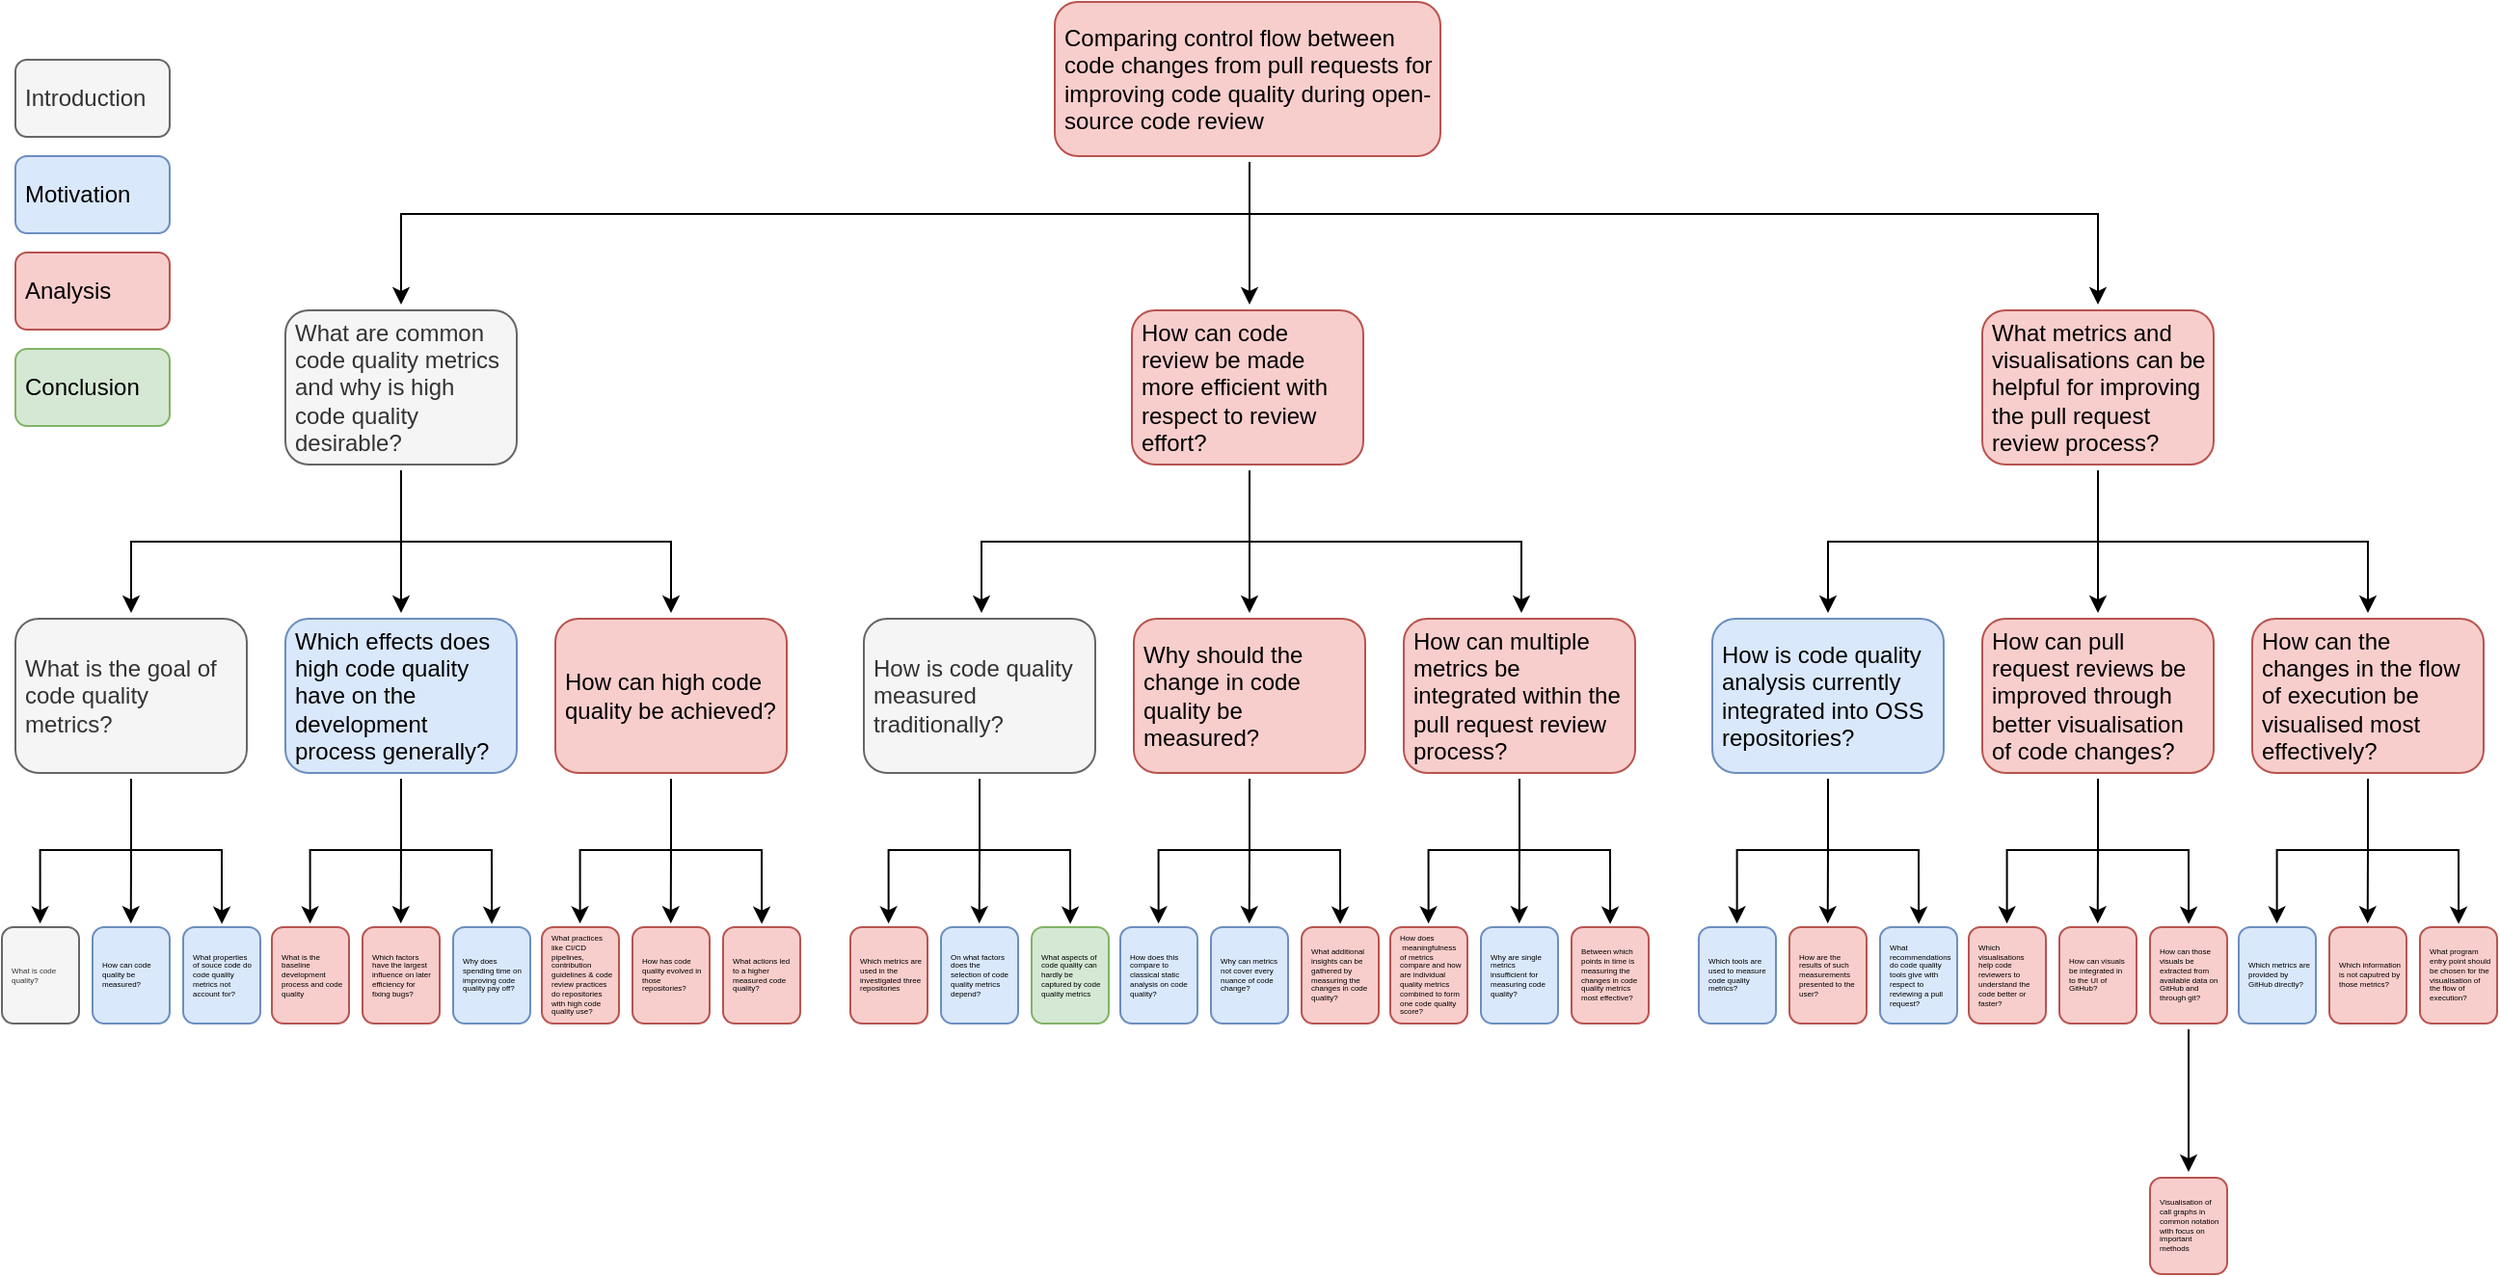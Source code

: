 <mxfile version="26.1.0">
  <diagram name="Page-1" id="97916047-d0de-89f5-080d-49f4d83e522f">
    <mxGraphModel dx="378" dy="177" grid="1" gridSize="10" guides="1" tooltips="1" connect="1" arrows="1" fold="1" page="1" pageScale="1.5" pageWidth="1169" pageHeight="827" background="none" math="0" shadow="0">
      <root>
        <mxCell id="0" />
        <mxCell id="1" parent="0" />
        <mxCell id="WlSLyMddTxWrjb-d0O-I-59" value="" style="edgeStyle=orthogonalEdgeStyle;rounded=0;orthogonalLoop=1;jettySize=auto;html=1;" parent="1" edge="1">
          <mxGeometry relative="1" as="geometry">
            <mxPoint x="880" y="93.0" as="sourcePoint" />
            <mxPoint x="880" y="167" as="targetPoint" />
          </mxGeometry>
        </mxCell>
        <mxCell id="WlSLyMddTxWrjb-d0O-I-114" style="edgeStyle=orthogonalEdgeStyle;rounded=0;orthogonalLoop=1;jettySize=auto;html=1;entryX=0.5;entryY=0;entryDx=0;entryDy=0;" parent="1" source="WlSLyMddTxWrjb-d0O-I-55" target="WlSLyMddTxWrjb-d0O-I-96" edge="1">
          <mxGeometry relative="1" as="geometry">
            <Array as="points">
              <mxPoint x="880" y="120" />
              <mxPoint x="1320" y="120" />
            </Array>
          </mxGeometry>
        </mxCell>
        <mxCell id="WlSLyMddTxWrjb-d0O-I-115" style="edgeStyle=orthogonalEdgeStyle;rounded=0;orthogonalLoop=1;jettySize=auto;html=1;" parent="1" target="WlSLyMddTxWrjb-d0O-I-110" edge="1">
          <mxGeometry relative="1" as="geometry">
            <mxPoint x="880" y="93" as="sourcePoint" />
            <Array as="points">
              <mxPoint x="880" y="120" />
              <mxPoint x="440" y="120" />
            </Array>
          </mxGeometry>
        </mxCell>
        <mxCell id="WlSLyMddTxWrjb-d0O-I-55" value="Comparing control flow between code changes from pull requests for improving code quality during open-source code review" style="rounded=1;whiteSpace=wrap;html=1;align=left;perimeterSpacing=3;strokeWidth=1;spacingLeft=0;spacingBottom=0;spacingTop=0;spacingRight=0;spacing=5;fillColor=#f8cecc;strokeColor=#b85450;" parent="1" vertex="1">
          <mxGeometry x="779" y="10" width="200" height="80" as="geometry" />
        </mxCell>
        <mxCell id="WlSLyMddTxWrjb-d0O-I-61" value="" style="edgeStyle=orthogonalEdgeStyle;rounded=0;orthogonalLoop=1;jettySize=auto;html=1;" parent="1" edge="1">
          <mxGeometry relative="1" as="geometry">
            <mxPoint x="880.008" y="253" as="sourcePoint" />
            <mxPoint x="741" y="327" as="targetPoint" />
            <Array as="points">
              <mxPoint x="880" y="290" />
              <mxPoint x="741" y="290" />
            </Array>
          </mxGeometry>
        </mxCell>
        <mxCell id="WlSLyMddTxWrjb-d0O-I-64" value="" style="edgeStyle=orthogonalEdgeStyle;rounded=0;orthogonalLoop=1;jettySize=auto;html=1;" parent="1" edge="1">
          <mxGeometry relative="1" as="geometry">
            <mxPoint x="880.008" y="253" as="sourcePoint" />
            <mxPoint x="1021" y="327" as="targetPoint" />
            <Array as="points">
              <mxPoint x="880" y="290" />
              <mxPoint x="1021" y="290" />
            </Array>
          </mxGeometry>
        </mxCell>
        <mxCell id="WlSLyMddTxWrjb-d0O-I-67" value="" style="edgeStyle=orthogonalEdgeStyle;rounded=0;orthogonalLoop=1;jettySize=auto;html=1;" parent="1" edge="1">
          <mxGeometry relative="1" as="geometry">
            <mxPoint x="880" y="253" as="sourcePoint" />
            <mxPoint x="880" y="327" as="targetPoint" />
          </mxGeometry>
        </mxCell>
        <mxCell id="WlSLyMddTxWrjb-d0O-I-58" value="How can code review be made more efficient with respect to review effort?" style="rounded=1;whiteSpace=wrap;html=1;align=left;perimeterSpacing=3;strokeWidth=1;spacingLeft=0;spacingBottom=0;spacingTop=0;spacingRight=0;spacing=5;fillColor=#f8cecc;strokeColor=#b85450;" parent="1" vertex="1">
          <mxGeometry x="819" y="170" width="120" height="80" as="geometry" />
        </mxCell>
        <mxCell id="WlSLyMddTxWrjb-d0O-I-60" value="How is code quality measured traditionally?" style="rounded=1;whiteSpace=wrap;html=1;align=left;perimeterSpacing=3;strokeWidth=1;spacingLeft=0;spacingBottom=0;spacingTop=0;spacingRight=0;spacing=5;fillColor=#f5f5f5;fontColor=#333333;strokeColor=#666666;" parent="1" vertex="1">
          <mxGeometry x="680" y="330" width="120" height="80" as="geometry" />
        </mxCell>
        <mxCell id="WlSLyMddTxWrjb-d0O-I-62" value="How can multiple metrics be integrated within the pull request review process?" style="rounded=1;whiteSpace=wrap;html=1;align=left;perimeterSpacing=3;strokeWidth=1;spacingLeft=0;spacingBottom=0;spacingTop=0;spacingRight=0;spacing=5;fillColor=#f8cecc;strokeColor=#b85450;" parent="1" vertex="1">
          <mxGeometry x="960" y="330" width="120" height="80" as="geometry" />
        </mxCell>
        <mxCell id="WlSLyMddTxWrjb-d0O-I-117" value="" style="edgeStyle=orthogonalEdgeStyle;rounded=0;orthogonalLoop=1;jettySize=auto;html=1;entryX=0.496;entryY=0.021;entryDx=0;entryDy=0;entryPerimeter=0;" parent="1" target="WlSLyMddTxWrjb-d0O-I-116" edge="1">
          <mxGeometry relative="1" as="geometry">
            <mxPoint x="880.008" y="413" as="sourcePoint" />
            <Array as="points">
              <mxPoint x="880" y="450" />
              <mxPoint x="833" y="450" />
            </Array>
          </mxGeometry>
        </mxCell>
        <mxCell id="WlSLyMddTxWrjb-d0O-I-118" style="edgeStyle=orthogonalEdgeStyle;rounded=0;orthogonalLoop=1;jettySize=auto;html=1;entryX=0.501;entryY=0.024;entryDx=0;entryDy=0;entryPerimeter=0;" parent="1" target="WlSLyMddTxWrjb-d0O-I-124" edge="1">
          <mxGeometry relative="1" as="geometry">
            <mxPoint x="927" y="487.0" as="targetPoint" />
            <mxPoint x="880.008" y="413" as="sourcePoint" />
            <Array as="points">
              <mxPoint x="880" y="450" />
              <mxPoint x="927" y="450" />
            </Array>
          </mxGeometry>
        </mxCell>
        <mxCell id="WlSLyMddTxWrjb-d0O-I-65" value="Why should the change in code quality be measured?&amp;nbsp;" style="rounded=1;whiteSpace=wrap;html=1;align=left;perimeterSpacing=3;strokeWidth=1;spacingLeft=0;spacingBottom=0;spacingTop=0;spacingRight=0;spacing=5;fillColor=#f8cecc;strokeColor=#b85450;" parent="1" vertex="1">
          <mxGeometry x="820" y="330" width="120" height="80" as="geometry" />
        </mxCell>
        <mxCell id="WlSLyMddTxWrjb-d0O-I-93" value="" style="edgeStyle=orthogonalEdgeStyle;rounded=0;orthogonalLoop=1;jettySize=auto;html=1;exitX=0.5;exitY=1;exitDx=0;exitDy=0;" parent="1" source="WlSLyMddTxWrjb-d0O-I-96" target="WlSLyMddTxWrjb-d0O-I-97" edge="1">
          <mxGeometry relative="1" as="geometry">
            <Array as="points">
              <mxPoint x="1320" y="290" />
              <mxPoint x="1180" y="290" />
            </Array>
          </mxGeometry>
        </mxCell>
        <mxCell id="WlSLyMddTxWrjb-d0O-I-94" value="" style="edgeStyle=orthogonalEdgeStyle;rounded=0;orthogonalLoop=1;jettySize=auto;html=1;exitX=0.5;exitY=1;exitDx=0;exitDy=0;" parent="1" source="WlSLyMddTxWrjb-d0O-I-96" target="WlSLyMddTxWrjb-d0O-I-98" edge="1">
          <mxGeometry relative="1" as="geometry">
            <Array as="points">
              <mxPoint x="1320" y="253" />
              <mxPoint x="1320" y="290" />
              <mxPoint x="1460" y="290" />
            </Array>
          </mxGeometry>
        </mxCell>
        <mxCell id="WlSLyMddTxWrjb-d0O-I-95" value="" style="edgeStyle=orthogonalEdgeStyle;rounded=0;orthogonalLoop=1;jettySize=auto;html=1;" parent="1" source="WlSLyMddTxWrjb-d0O-I-96" target="WlSLyMddTxWrjb-d0O-I-99" edge="1">
          <mxGeometry relative="1" as="geometry">
            <Array as="points">
              <mxPoint x="1320" y="270" />
              <mxPoint x="1320" y="270" />
            </Array>
          </mxGeometry>
        </mxCell>
        <mxCell id="WlSLyMddTxWrjb-d0O-I-96" value="What metrics and visualisations can be helpful for improving the pull request review process?" style="rounded=1;whiteSpace=wrap;html=1;align=left;perimeterSpacing=3;strokeWidth=1;spacingLeft=0;spacingBottom=0;spacingTop=0;spacingRight=0;spacing=5;fillColor=#f8cecc;strokeColor=#b85450;" parent="1" vertex="1">
          <mxGeometry x="1260" y="170" width="120" height="80" as="geometry" />
        </mxCell>
        <mxCell id="WlSLyMddTxWrjb-d0O-I-97" value="How is code quality analysis currently integrated into OSS repositories?" style="rounded=1;whiteSpace=wrap;html=1;align=left;perimeterSpacing=3;strokeWidth=1;spacingLeft=0;spacingBottom=0;spacingTop=0;spacingRight=0;spacing=5;fillColor=#dae8fc;strokeColor=#6c8ebf;" parent="1" vertex="1">
          <mxGeometry x="1120" y="330" width="120" height="80" as="geometry" />
        </mxCell>
        <mxCell id="WlSLyMddTxWrjb-d0O-I-98" value="How can the changes in the flow of execution be visualised most effectively?" style="rounded=1;whiteSpace=wrap;html=1;align=left;perimeterSpacing=3;strokeWidth=1;spacingLeft=0;spacingBottom=0;spacingTop=0;spacingRight=0;spacing=5;fillColor=#f8cecc;strokeColor=#b85450;" parent="1" vertex="1">
          <mxGeometry x="1400" y="330" width="120" height="80" as="geometry" />
        </mxCell>
        <mxCell id="WlSLyMddTxWrjb-d0O-I-99" value="How can pull request reviews be improved through better visualisation of code changes?" style="rounded=1;whiteSpace=wrap;html=1;align=left;perimeterSpacing=3;strokeWidth=1;spacingLeft=0;spacingBottom=0;spacingTop=0;spacingRight=0;spacing=5;fillColor=#f8cecc;strokeColor=#b85450;" parent="1" vertex="1">
          <mxGeometry x="1260" y="330" width="120" height="80" as="geometry" />
        </mxCell>
        <mxCell id="WlSLyMddTxWrjb-d0O-I-107" value="" style="edgeStyle=orthogonalEdgeStyle;rounded=0;orthogonalLoop=1;jettySize=auto;html=1;" parent="1" source="WlSLyMddTxWrjb-d0O-I-110" target="WlSLyMddTxWrjb-d0O-I-111" edge="1">
          <mxGeometry relative="1" as="geometry">
            <Array as="points">
              <mxPoint x="440" y="290" />
              <mxPoint x="300" y="290" />
            </Array>
          </mxGeometry>
        </mxCell>
        <mxCell id="WlSLyMddTxWrjb-d0O-I-108" value="" style="edgeStyle=orthogonalEdgeStyle;rounded=0;orthogonalLoop=1;jettySize=auto;html=1;" parent="1" source="WlSLyMddTxWrjb-d0O-I-110" target="WlSLyMddTxWrjb-d0O-I-112" edge="1">
          <mxGeometry relative="1" as="geometry">
            <Array as="points">
              <mxPoint x="440" y="290" />
              <mxPoint x="580" y="290" />
            </Array>
          </mxGeometry>
        </mxCell>
        <mxCell id="WlSLyMddTxWrjb-d0O-I-109" value="" style="edgeStyle=orthogonalEdgeStyle;rounded=0;orthogonalLoop=1;jettySize=auto;html=1;" parent="1" target="WlSLyMddTxWrjb-d0O-I-113" edge="1">
          <mxGeometry relative="1" as="geometry">
            <mxPoint x="440" y="253" as="sourcePoint" />
            <Array as="points">
              <mxPoint x="440" y="253" />
            </Array>
          </mxGeometry>
        </mxCell>
        <mxCell id="WlSLyMddTxWrjb-d0O-I-110" value="What are common code quality metrics and why is high code quality desirable?" style="rounded=1;whiteSpace=wrap;html=1;align=left;perimeterSpacing=3;strokeWidth=1;spacingLeft=0;spacingBottom=0;spacingTop=0;spacingRight=0;spacing=5;fillColor=#f5f5f5;fontColor=#333333;strokeColor=#666666;" parent="1" vertex="1">
          <mxGeometry x="380" y="170" width="120" height="80" as="geometry" />
        </mxCell>
        <mxCell id="WlSLyMddTxWrjb-d0O-I-111" value="What is the goal of code quality metrics?" style="rounded=1;whiteSpace=wrap;html=1;align=left;perimeterSpacing=3;strokeWidth=1;spacingLeft=0;spacingBottom=0;spacingTop=0;spacingRight=0;spacing=5;fillColor=#f5f5f5;fontColor=#333333;strokeColor=#666666;" parent="1" vertex="1">
          <mxGeometry x="240" y="330" width="120" height="80" as="geometry" />
        </mxCell>
        <mxCell id="WlSLyMddTxWrjb-d0O-I-112" value="How can high code quality be achieved?" style="rounded=1;whiteSpace=wrap;html=1;align=left;perimeterSpacing=3;strokeWidth=1;spacingLeft=0;spacingBottom=0;spacingTop=0;spacingRight=0;spacing=5;fillColor=#f8cecc;strokeColor=#b85450;" parent="1" vertex="1">
          <mxGeometry x="520" y="330" width="120" height="80" as="geometry" />
        </mxCell>
        <mxCell id="WlSLyMddTxWrjb-d0O-I-113" value="Which effects does high code quality have on the development process generally?" style="rounded=1;whiteSpace=wrap;html=1;align=left;perimeterSpacing=3;strokeWidth=1;spacingLeft=0;spacingBottom=0;spacingTop=0;spacingRight=0;spacing=5;fillColor=#dae8fc;strokeColor=#6c8ebf;" parent="1" vertex="1">
          <mxGeometry x="380" y="330" width="120" height="80" as="geometry" />
        </mxCell>
        <mxCell id="WlSLyMddTxWrjb-d0O-I-116" value="&lt;font&gt;How does this compare to classical static analysis on code quality?&lt;/font&gt;" style="rounded=1;whiteSpace=wrap;html=1;align=left;perimeterSpacing=3;strokeWidth=1;spacingLeft=0;spacingBottom=0;spacingTop=0;spacingRight=0;spacing=5;fontSize=4;fillColor=#dae8fc;strokeColor=#6c8ebf;" parent="1" vertex="1">
          <mxGeometry x="813" y="490" width="40" height="50" as="geometry" />
        </mxCell>
        <mxCell id="WlSLyMddTxWrjb-d0O-I-121" style="edgeStyle=orthogonalEdgeStyle;rounded=0;orthogonalLoop=1;jettySize=auto;html=1;entryX=0.497;entryY=0.019;entryDx=0;entryDy=0;exitX=0.5;exitY=1;exitDx=0;exitDy=0;entryPerimeter=0;" parent="1" source="WlSLyMddTxWrjb-d0O-I-65" target="WlSLyMddTxWrjb-d0O-I-123" edge="1">
          <mxGeometry relative="1" as="geometry">
            <mxPoint x="880" y="413" as="sourcePoint" />
            <mxPoint x="880" y="487.0" as="targetPoint" />
          </mxGeometry>
        </mxCell>
        <mxCell id="WlSLyMddTxWrjb-d0O-I-123" value="Why can metrics not cover every nuance of code change?" style="rounded=1;whiteSpace=wrap;html=1;align=left;perimeterSpacing=3;strokeWidth=1;spacingLeft=0;spacingBottom=0;spacingTop=0;spacingRight=0;spacing=5;fontSize=4;fillColor=#dae8fc;strokeColor=#6c8ebf;" parent="1" vertex="1">
          <mxGeometry x="860" y="490" width="40" height="50" as="geometry" />
        </mxCell>
        <mxCell id="WlSLyMddTxWrjb-d0O-I-124" value="What additional insights can be gathered by measuring the changes in code quality?" style="rounded=1;whiteSpace=wrap;html=1;align=left;perimeterSpacing=3;strokeWidth=1;spacingLeft=0;spacingBottom=0;spacingTop=0;spacingRight=0;spacing=5;fontSize=4;fillColor=#f8cecc;strokeColor=#b85450;" parent="1" vertex="1">
          <mxGeometry x="907" y="490" width="40" height="50" as="geometry" />
        </mxCell>
        <mxCell id="WlSLyMddTxWrjb-d0O-I-125" value="" style="edgeStyle=orthogonalEdgeStyle;rounded=0;orthogonalLoop=1;jettySize=auto;html=1;entryX=0.496;entryY=0.021;entryDx=0;entryDy=0;entryPerimeter=0;exitX=0.5;exitY=1;exitDx=0;exitDy=0;" parent="1" source="WlSLyMddTxWrjb-d0O-I-60" target="WlSLyMddTxWrjb-d0O-I-127" edge="1">
          <mxGeometry relative="1" as="geometry">
            <mxPoint x="740" y="413" as="sourcePoint" />
            <Array as="points">
              <mxPoint x="740" y="450" />
              <mxPoint x="693" y="450" />
            </Array>
          </mxGeometry>
        </mxCell>
        <mxCell id="WlSLyMddTxWrjb-d0O-I-126" style="edgeStyle=orthogonalEdgeStyle;rounded=0;orthogonalLoop=1;jettySize=auto;html=1;entryX=0.501;entryY=0.024;entryDx=0;entryDy=0;entryPerimeter=0;exitX=0.5;exitY=1;exitDx=0;exitDy=0;" parent="1" source="WlSLyMddTxWrjb-d0O-I-60" target="WlSLyMddTxWrjb-d0O-I-130" edge="1">
          <mxGeometry relative="1" as="geometry">
            <mxPoint x="787" y="487.0" as="targetPoint" />
            <mxPoint x="740" y="413" as="sourcePoint" />
            <Array as="points">
              <mxPoint x="740" y="450" />
              <mxPoint x="787" y="450" />
            </Array>
          </mxGeometry>
        </mxCell>
        <mxCell id="WlSLyMddTxWrjb-d0O-I-127" value="Which metrics are used in the investigated three repositories" style="rounded=1;whiteSpace=wrap;html=1;align=left;perimeterSpacing=3;strokeWidth=1;spacingLeft=0;spacingBottom=0;spacingTop=0;spacingRight=0;spacing=5;fontSize=4;fillColor=#f8cecc;strokeColor=#b85450;" parent="1" vertex="1">
          <mxGeometry x="673" y="490" width="40" height="50" as="geometry" />
        </mxCell>
        <mxCell id="WlSLyMddTxWrjb-d0O-I-128" style="edgeStyle=orthogonalEdgeStyle;rounded=0;orthogonalLoop=1;jettySize=auto;html=1;entryX=0.497;entryY=0.019;entryDx=0;entryDy=0;entryPerimeter=0;exitX=0.5;exitY=1;exitDx=0;exitDy=0;" parent="1" source="WlSLyMddTxWrjb-d0O-I-60" target="WlSLyMddTxWrjb-d0O-I-129" edge="1">
          <mxGeometry relative="1" as="geometry">
            <mxPoint x="740" y="420" as="sourcePoint" />
            <mxPoint x="740" y="487.0" as="targetPoint" />
          </mxGeometry>
        </mxCell>
        <mxCell id="WlSLyMddTxWrjb-d0O-I-129" value="On what factors does the selection of code quality metrics depend?" style="rounded=1;whiteSpace=wrap;html=1;align=left;perimeterSpacing=3;strokeWidth=1;spacingLeft=0;spacingBottom=0;spacingTop=0;spacingRight=0;spacing=5;fontSize=4;fillColor=#dae8fc;strokeColor=#6c8ebf;" parent="1" vertex="1">
          <mxGeometry x="720" y="490" width="40" height="50" as="geometry" />
        </mxCell>
        <mxCell id="WlSLyMddTxWrjb-d0O-I-130" value="What aspects of code quality can hardly be captured by code quality metrics" style="rounded=1;whiteSpace=wrap;html=1;align=left;perimeterSpacing=3;strokeWidth=1;spacingLeft=0;spacingBottom=0;spacingTop=0;spacingRight=0;spacing=5;fontSize=4;fillColor=#d5e8d4;strokeColor=#82b366;" parent="1" vertex="1">
          <mxGeometry x="767" y="490" width="40" height="50" as="geometry" />
        </mxCell>
        <mxCell id="WlSLyMddTxWrjb-d0O-I-131" value="" style="edgeStyle=orthogonalEdgeStyle;rounded=0;orthogonalLoop=1;jettySize=auto;html=1;entryX=0.496;entryY=0.021;entryDx=0;entryDy=0;entryPerimeter=0;exitX=0.5;exitY=1;exitDx=0;exitDy=0;" parent="1" source="WlSLyMddTxWrjb-d0O-I-112" target="WlSLyMddTxWrjb-d0O-I-133" edge="1">
          <mxGeometry relative="1" as="geometry">
            <mxPoint x="580" y="413" as="sourcePoint" />
            <Array as="points">
              <mxPoint x="580" y="450" />
              <mxPoint x="533" y="450" />
            </Array>
          </mxGeometry>
        </mxCell>
        <mxCell id="WlSLyMddTxWrjb-d0O-I-132" style="edgeStyle=orthogonalEdgeStyle;rounded=0;orthogonalLoop=1;jettySize=auto;html=1;entryX=0.501;entryY=0.024;entryDx=0;entryDy=0;entryPerimeter=0;exitX=0.5;exitY=1;exitDx=0;exitDy=0;" parent="1" source="WlSLyMddTxWrjb-d0O-I-112" target="WlSLyMddTxWrjb-d0O-I-136" edge="1">
          <mxGeometry relative="1" as="geometry">
            <mxPoint x="627" y="487.0" as="targetPoint" />
            <mxPoint x="580" y="413" as="sourcePoint" />
            <Array as="points">
              <mxPoint x="580" y="450" />
              <mxPoint x="627" y="450" />
            </Array>
          </mxGeometry>
        </mxCell>
        <mxCell id="WlSLyMddTxWrjb-d0O-I-133" value="What practices like CI/CD pipelines, contribution guidelines &amp;amp; code review practices do repositories with high code quality use?" style="rounded=1;whiteSpace=wrap;html=1;align=left;perimeterSpacing=3;strokeWidth=1;spacingLeft=0;spacingBottom=0;spacingTop=0;spacingRight=0;spacing=5;fontSize=4;fillColor=#f8cecc;strokeColor=#b85450;" parent="1" vertex="1">
          <mxGeometry x="513" y="490" width="40" height="50" as="geometry" />
        </mxCell>
        <mxCell id="WlSLyMddTxWrjb-d0O-I-134" style="edgeStyle=orthogonalEdgeStyle;rounded=0;orthogonalLoop=1;jettySize=auto;html=1;entryX=0.497;entryY=0.019;entryDx=0;entryDy=0;entryPerimeter=0;exitX=0.5;exitY=1;exitDx=0;exitDy=0;" parent="1" source="WlSLyMddTxWrjb-d0O-I-112" target="WlSLyMddTxWrjb-d0O-I-135" edge="1">
          <mxGeometry relative="1" as="geometry">
            <mxPoint x="580" y="413" as="sourcePoint" />
            <mxPoint x="580" y="487.0" as="targetPoint" />
          </mxGeometry>
        </mxCell>
        <mxCell id="WlSLyMddTxWrjb-d0O-I-135" value="How has code quality evolved in those repositories?" style="rounded=1;whiteSpace=wrap;html=1;align=left;perimeterSpacing=3;strokeWidth=1;spacingLeft=0;spacingBottom=0;spacingTop=0;spacingRight=0;spacing=5;fontSize=4;fillColor=#f8cecc;strokeColor=#b85450;" parent="1" vertex="1">
          <mxGeometry x="560" y="490" width="40" height="50" as="geometry" />
        </mxCell>
        <mxCell id="WlSLyMddTxWrjb-d0O-I-136" value="What actions led to a higher measured code quality?" style="rounded=1;whiteSpace=wrap;html=1;align=left;perimeterSpacing=3;strokeWidth=1;spacingLeft=0;spacingBottom=0;spacingTop=0;spacingRight=0;spacing=5;fontSize=4;fillColor=#f8cecc;strokeColor=#b85450;" parent="1" vertex="1">
          <mxGeometry x="607" y="490" width="40" height="50" as="geometry" />
        </mxCell>
        <mxCell id="WlSLyMddTxWrjb-d0O-I-137" value="" style="edgeStyle=orthogonalEdgeStyle;rounded=0;orthogonalLoop=1;jettySize=auto;html=1;entryX=0.496;entryY=0.021;entryDx=0;entryDy=0;entryPerimeter=0;exitX=0.5;exitY=1;exitDx=0;exitDy=0;" parent="1" source="WlSLyMddTxWrjb-d0O-I-62" target="WlSLyMddTxWrjb-d0O-I-139" edge="1">
          <mxGeometry relative="1" as="geometry">
            <mxPoint x="1020" y="413" as="sourcePoint" />
            <Array as="points">
              <mxPoint x="1020" y="450" />
              <mxPoint x="973" y="450" />
            </Array>
          </mxGeometry>
        </mxCell>
        <mxCell id="WlSLyMddTxWrjb-d0O-I-138" style="edgeStyle=orthogonalEdgeStyle;rounded=0;orthogonalLoop=1;jettySize=auto;html=1;entryX=0.501;entryY=0.024;entryDx=0;entryDy=0;entryPerimeter=0;exitX=0.5;exitY=1;exitDx=0;exitDy=0;" parent="1" source="WlSLyMddTxWrjb-d0O-I-62" target="WlSLyMddTxWrjb-d0O-I-142" edge="1">
          <mxGeometry relative="1" as="geometry">
            <mxPoint x="1067" y="487.0" as="targetPoint" />
            <mxPoint x="1020" y="413" as="sourcePoint" />
            <Array as="points">
              <mxPoint x="1020" y="450" />
              <mxPoint x="1067" y="450" />
            </Array>
          </mxGeometry>
        </mxCell>
        <mxCell id="WlSLyMddTxWrjb-d0O-I-139" value="How does &amp;nbsp;meaningfulness of metrics compare and how are individual quality metrics combined to form one code quality score?" style="rounded=1;whiteSpace=wrap;html=1;align=left;perimeterSpacing=3;strokeWidth=1;spacingLeft=0;spacingBottom=0;spacingTop=0;spacingRight=0;spacing=5;fontSize=4;fillColor=#f8cecc;strokeColor=#b85450;" parent="1" vertex="1">
          <mxGeometry x="953" y="490" width="40" height="50" as="geometry" />
        </mxCell>
        <mxCell id="WlSLyMddTxWrjb-d0O-I-140" style="edgeStyle=orthogonalEdgeStyle;rounded=0;orthogonalLoop=1;jettySize=auto;html=1;entryX=0.497;entryY=0.019;entryDx=0;entryDy=0;entryPerimeter=0;exitX=0.5;exitY=1;exitDx=0;exitDy=0;" parent="1" source="WlSLyMddTxWrjb-d0O-I-62" target="WlSLyMddTxWrjb-d0O-I-141" edge="1">
          <mxGeometry relative="1" as="geometry">
            <mxPoint x="1020" y="413" as="sourcePoint" />
            <mxPoint x="1020" y="487.0" as="targetPoint" />
            <Array as="points">
              <mxPoint x="1020" y="450" />
            </Array>
          </mxGeometry>
        </mxCell>
        <mxCell id="WlSLyMddTxWrjb-d0O-I-141" value="Why are single metrics insufficient for measuring code quality?" style="rounded=1;whiteSpace=wrap;html=1;align=left;perimeterSpacing=3;strokeWidth=1;spacingLeft=0;spacingBottom=0;spacingTop=0;spacingRight=0;spacing=5;fontSize=4;fillColor=#dae8fc;strokeColor=#6c8ebf;" parent="1" vertex="1">
          <mxGeometry x="1000" y="490" width="40" height="50" as="geometry" />
        </mxCell>
        <mxCell id="WlSLyMddTxWrjb-d0O-I-142" value="Between which points in time is measuring the changes in code quality metrics most effective?" style="rounded=1;whiteSpace=wrap;html=1;align=left;perimeterSpacing=3;strokeWidth=1;spacingLeft=0;spacingBottom=0;spacingTop=0;spacingRight=0;spacing=5;fontSize=4;fillColor=#f8cecc;strokeColor=#b85450;" parent="1" vertex="1">
          <mxGeometry x="1047" y="490" width="40" height="50" as="geometry" />
        </mxCell>
        <mxCell id="WlSLyMddTxWrjb-d0O-I-143" value="" style="edgeStyle=orthogonalEdgeStyle;rounded=0;orthogonalLoop=1;jettySize=auto;html=1;entryX=0.496;entryY=0.021;entryDx=0;entryDy=0;entryPerimeter=0;exitX=0.5;exitY=1;exitDx=0;exitDy=0;" parent="1" target="WlSLyMddTxWrjb-d0O-I-145" edge="1">
          <mxGeometry relative="1" as="geometry">
            <mxPoint x="1180" y="413" as="sourcePoint" />
            <Array as="points">
              <mxPoint x="1180" y="450" />
              <mxPoint x="1133" y="450" />
            </Array>
          </mxGeometry>
        </mxCell>
        <mxCell id="WlSLyMddTxWrjb-d0O-I-144" style="edgeStyle=orthogonalEdgeStyle;rounded=0;orthogonalLoop=1;jettySize=auto;html=1;entryX=0.501;entryY=0.024;entryDx=0;entryDy=0;entryPerimeter=0;exitX=0.5;exitY=1;exitDx=0;exitDy=0;" parent="1" target="WlSLyMddTxWrjb-d0O-I-148" edge="1">
          <mxGeometry relative="1" as="geometry">
            <mxPoint x="1227" y="487.0" as="targetPoint" />
            <mxPoint x="1180" y="413" as="sourcePoint" />
            <Array as="points">
              <mxPoint x="1180" y="450" />
              <mxPoint x="1227" y="450" />
            </Array>
          </mxGeometry>
        </mxCell>
        <mxCell id="WlSLyMddTxWrjb-d0O-I-145" value="Which tools are used to measure code quality metrics?" style="rounded=1;whiteSpace=wrap;html=1;align=left;perimeterSpacing=3;strokeWidth=1;spacingLeft=0;spacingBottom=0;spacingTop=0;spacingRight=0;spacing=5;fontSize=4;fillColor=#dae8fc;strokeColor=#6c8ebf;" parent="1" vertex="1">
          <mxGeometry x="1113" y="490" width="40" height="50" as="geometry" />
        </mxCell>
        <mxCell id="WlSLyMddTxWrjb-d0O-I-146" style="edgeStyle=orthogonalEdgeStyle;rounded=0;orthogonalLoop=1;jettySize=auto;html=1;entryX=0.497;entryY=0.019;entryDx=0;entryDy=0;entryPerimeter=0;exitX=0.5;exitY=1;exitDx=0;exitDy=0;" parent="1" target="WlSLyMddTxWrjb-d0O-I-147" edge="1">
          <mxGeometry relative="1" as="geometry">
            <mxPoint x="1180" y="413" as="sourcePoint" />
            <mxPoint x="1180" y="487.0" as="targetPoint" />
            <Array as="points">
              <mxPoint x="1180" y="450" />
            </Array>
          </mxGeometry>
        </mxCell>
        <mxCell id="WlSLyMddTxWrjb-d0O-I-147" value="How are the results of such measurements presented to the user?" style="rounded=1;whiteSpace=wrap;html=1;align=left;perimeterSpacing=3;strokeWidth=1;spacingLeft=0;spacingBottom=0;spacingTop=0;spacingRight=0;spacing=5;fontSize=4;fillColor=#f8cecc;strokeColor=#b85450;" parent="1" vertex="1">
          <mxGeometry x="1160" y="490" width="40" height="50" as="geometry" />
        </mxCell>
        <mxCell id="WlSLyMddTxWrjb-d0O-I-148" value="What recommendations do code quality tools give with respect to reviewing a pull request?" style="rounded=1;whiteSpace=wrap;html=1;align=left;perimeterSpacing=3;strokeWidth=1;spacingLeft=0;spacingBottom=0;spacingTop=0;spacingRight=0;spacing=5;fontSize=4;fillColor=#dae8fc;strokeColor=#6c8ebf;" parent="1" vertex="1">
          <mxGeometry x="1207" y="490" width="40" height="50" as="geometry" />
        </mxCell>
        <mxCell id="WlSLyMddTxWrjb-d0O-I-149" value="" style="edgeStyle=orthogonalEdgeStyle;rounded=0;orthogonalLoop=1;jettySize=auto;html=1;entryX=0.496;entryY=0.021;entryDx=0;entryDy=0;entryPerimeter=0;exitX=0.5;exitY=1;exitDx=0;exitDy=0;" parent="1" target="WlSLyMddTxWrjb-d0O-I-151" edge="1">
          <mxGeometry relative="1" as="geometry">
            <mxPoint x="1320" y="413" as="sourcePoint" />
            <Array as="points">
              <mxPoint x="1320" y="450" />
              <mxPoint x="1273" y="450" />
            </Array>
          </mxGeometry>
        </mxCell>
        <mxCell id="WlSLyMddTxWrjb-d0O-I-150" style="edgeStyle=orthogonalEdgeStyle;rounded=0;orthogonalLoop=1;jettySize=auto;html=1;entryX=0.501;entryY=0.024;entryDx=0;entryDy=0;entryPerimeter=0;exitX=0.5;exitY=1;exitDx=0;exitDy=0;" parent="1" target="WlSLyMddTxWrjb-d0O-I-154" edge="1">
          <mxGeometry relative="1" as="geometry">
            <mxPoint x="1367" y="487.0" as="targetPoint" />
            <mxPoint x="1320" y="413" as="sourcePoint" />
            <Array as="points">
              <mxPoint x="1320" y="450" />
              <mxPoint x="1367" y="450" />
            </Array>
          </mxGeometry>
        </mxCell>
        <mxCell id="WlSLyMddTxWrjb-d0O-I-151" value="Which visualisations help code reviewers to understand the code better or faster&lt;span style=&quot;white-space: pre;&quot;&gt;?&lt;/span&gt;" style="rounded=1;whiteSpace=wrap;html=1;align=left;perimeterSpacing=3;strokeWidth=1;spacingLeft=0;spacingBottom=0;spacingTop=0;spacingRight=0;spacing=5;fontSize=4;fillColor=#f8cecc;strokeColor=#b85450;" parent="1" vertex="1">
          <mxGeometry x="1253" y="490" width="40" height="50" as="geometry" />
        </mxCell>
        <mxCell id="WlSLyMddTxWrjb-d0O-I-152" style="edgeStyle=orthogonalEdgeStyle;rounded=0;orthogonalLoop=1;jettySize=auto;html=1;entryX=0.497;entryY=0.019;entryDx=0;entryDy=0;entryPerimeter=0;exitX=0.5;exitY=1;exitDx=0;exitDy=0;" parent="1" target="WlSLyMddTxWrjb-d0O-I-153" edge="1">
          <mxGeometry relative="1" as="geometry">
            <mxPoint x="1320" y="413" as="sourcePoint" />
            <mxPoint x="1320" y="487.0" as="targetPoint" />
            <Array as="points">
              <mxPoint x="1320" y="450" />
            </Array>
          </mxGeometry>
        </mxCell>
        <mxCell id="WlSLyMddTxWrjb-d0O-I-153" value="How can visuals be integrated in to the UI of GitHub&lt;span style=&quot;white-space: pre;&quot;&gt;?&lt;/span&gt;" style="rounded=1;whiteSpace=wrap;html=1;align=left;perimeterSpacing=3;strokeWidth=1;spacingLeft=0;spacingBottom=0;spacingTop=0;spacingRight=0;spacing=5;fontSize=4;fillColor=#f8cecc;strokeColor=#b85450;" parent="1" vertex="1">
          <mxGeometry x="1300" y="490" width="40" height="50" as="geometry" />
        </mxCell>
        <mxCell id="YjBKKxuMVn2vRLSoexX5-2" value="" style="edgeStyle=orthogonalEdgeStyle;rounded=0;orthogonalLoop=1;jettySize=auto;html=1;" edge="1" parent="1" source="WlSLyMddTxWrjb-d0O-I-154" target="YjBKKxuMVn2vRLSoexX5-1">
          <mxGeometry relative="1" as="geometry" />
        </mxCell>
        <mxCell id="WlSLyMddTxWrjb-d0O-I-154" value="How can those visuals be extracted from available data on GitHub and through git?" style="rounded=1;whiteSpace=wrap;html=1;align=left;perimeterSpacing=3;strokeWidth=1;spacingLeft=0;spacingBottom=0;spacingTop=0;spacingRight=0;spacing=5;fontSize=4;fillColor=#f8cecc;strokeColor=#b85450;" parent="1" vertex="1">
          <mxGeometry x="1347" y="490" width="40" height="50" as="geometry" />
        </mxCell>
        <mxCell id="WlSLyMddTxWrjb-d0O-I-155" value="" style="edgeStyle=orthogonalEdgeStyle;rounded=0;orthogonalLoop=1;jettySize=auto;html=1;entryX=0.496;entryY=0.021;entryDx=0;entryDy=0;entryPerimeter=0;exitX=0.5;exitY=1;exitDx=0;exitDy=0;" parent="1" target="WlSLyMddTxWrjb-d0O-I-157" edge="1">
          <mxGeometry relative="1" as="geometry">
            <mxPoint x="1460" y="413" as="sourcePoint" />
            <Array as="points">
              <mxPoint x="1460" y="450" />
              <mxPoint x="1413" y="450" />
            </Array>
          </mxGeometry>
        </mxCell>
        <mxCell id="WlSLyMddTxWrjb-d0O-I-156" style="edgeStyle=orthogonalEdgeStyle;rounded=0;orthogonalLoop=1;jettySize=auto;html=1;entryX=0.501;entryY=0.024;entryDx=0;entryDy=0;entryPerimeter=0;exitX=0.5;exitY=1;exitDx=0;exitDy=0;" parent="1" target="WlSLyMddTxWrjb-d0O-I-160" edge="1">
          <mxGeometry relative="1" as="geometry">
            <mxPoint x="1507" y="487.0" as="targetPoint" />
            <mxPoint x="1460" y="413" as="sourcePoint" />
            <Array as="points">
              <mxPoint x="1460" y="450" />
              <mxPoint x="1507" y="450" />
            </Array>
          </mxGeometry>
        </mxCell>
        <mxCell id="WlSLyMddTxWrjb-d0O-I-157" value="Which metrics are provided by GitHub directly?" style="rounded=1;whiteSpace=wrap;html=1;align=left;perimeterSpacing=3;strokeWidth=1;spacingLeft=0;spacingBottom=0;spacingTop=0;spacingRight=0;spacing=5;fontSize=4;fillColor=#dae8fc;strokeColor=#6c8ebf;" parent="1" vertex="1">
          <mxGeometry x="1393" y="490" width="40" height="50" as="geometry" />
        </mxCell>
        <mxCell id="WlSLyMddTxWrjb-d0O-I-158" style="edgeStyle=orthogonalEdgeStyle;rounded=0;orthogonalLoop=1;jettySize=auto;html=1;entryX=0.497;entryY=0.019;entryDx=0;entryDy=0;entryPerimeter=0;exitX=0.5;exitY=1;exitDx=0;exitDy=0;" parent="1" target="WlSLyMddTxWrjb-d0O-I-159" edge="1">
          <mxGeometry relative="1" as="geometry">
            <mxPoint x="1460" y="413" as="sourcePoint" />
            <mxPoint x="1460" y="487.0" as="targetPoint" />
            <Array as="points">
              <mxPoint x="1460" y="450" />
            </Array>
          </mxGeometry>
        </mxCell>
        <mxCell id="WlSLyMddTxWrjb-d0O-I-159" value="Which information is not caputred by those metrics?" style="rounded=1;whiteSpace=wrap;html=1;align=left;perimeterSpacing=3;strokeWidth=1;spacingLeft=0;spacingBottom=0;spacingTop=0;spacingRight=0;spacing=5;fontSize=4;fillColor=#f8cecc;strokeColor=#b85450;" parent="1" vertex="1">
          <mxGeometry x="1440" y="490" width="40" height="50" as="geometry" />
        </mxCell>
        <mxCell id="WlSLyMddTxWrjb-d0O-I-160" value="What program entry point should be chosen for the visualisation of the flow of execution?" style="rounded=1;whiteSpace=wrap;html=1;align=left;perimeterSpacing=3;strokeWidth=1;spacingLeft=0;spacingBottom=0;spacingTop=0;spacingRight=0;spacing=5;fontSize=4;fillColor=#f8cecc;strokeColor=#b85450;" parent="1" vertex="1">
          <mxGeometry x="1487" y="490" width="40" height="50" as="geometry" />
        </mxCell>
        <mxCell id="WlSLyMddTxWrjb-d0O-I-161" value="" style="edgeStyle=orthogonalEdgeStyle;rounded=0;orthogonalLoop=1;jettySize=auto;html=1;entryX=0.496;entryY=0.021;entryDx=0;entryDy=0;entryPerimeter=0;exitX=0.5;exitY=1;exitDx=0;exitDy=0;" parent="1" target="WlSLyMddTxWrjb-d0O-I-163" edge="1">
          <mxGeometry relative="1" as="geometry">
            <mxPoint x="440" y="413" as="sourcePoint" />
            <Array as="points">
              <mxPoint x="440" y="450" />
              <mxPoint x="393" y="450" />
            </Array>
          </mxGeometry>
        </mxCell>
        <mxCell id="WlSLyMddTxWrjb-d0O-I-162" style="edgeStyle=orthogonalEdgeStyle;rounded=0;orthogonalLoop=1;jettySize=auto;html=1;entryX=0.501;entryY=0.024;entryDx=0;entryDy=0;entryPerimeter=0;exitX=0.5;exitY=1;exitDx=0;exitDy=0;" parent="1" target="WlSLyMddTxWrjb-d0O-I-166" edge="1">
          <mxGeometry relative="1" as="geometry">
            <mxPoint x="487" y="487.0" as="targetPoint" />
            <mxPoint x="440" y="413" as="sourcePoint" />
            <Array as="points">
              <mxPoint x="440" y="450" />
              <mxPoint x="487" y="450" />
            </Array>
          </mxGeometry>
        </mxCell>
        <mxCell id="WlSLyMddTxWrjb-d0O-I-163" value="What is the baseline development process and code quality" style="rounded=1;whiteSpace=wrap;html=1;align=left;perimeterSpacing=3;strokeWidth=1;spacingLeft=0;spacingBottom=0;spacingTop=0;spacingRight=0;spacing=5;fontSize=4;fillColor=#f8cecc;strokeColor=#b85450;" parent="1" vertex="1">
          <mxGeometry x="373" y="490" width="40" height="50" as="geometry" />
        </mxCell>
        <mxCell id="WlSLyMddTxWrjb-d0O-I-164" style="edgeStyle=orthogonalEdgeStyle;rounded=0;orthogonalLoop=1;jettySize=auto;html=1;entryX=0.497;entryY=0.019;entryDx=0;entryDy=0;entryPerimeter=0;exitX=0.5;exitY=1;exitDx=0;exitDy=0;" parent="1" target="WlSLyMddTxWrjb-d0O-I-165" edge="1">
          <mxGeometry relative="1" as="geometry">
            <mxPoint x="440" y="413" as="sourcePoint" />
            <mxPoint x="440" y="487.0" as="targetPoint" />
            <Array as="points">
              <mxPoint x="440" y="450" />
            </Array>
          </mxGeometry>
        </mxCell>
        <mxCell id="WlSLyMddTxWrjb-d0O-I-165" value="Which factors have the largest influence on later efficiency for fixing bugs?" style="rounded=1;whiteSpace=wrap;html=1;align=left;perimeterSpacing=3;strokeWidth=1;spacingLeft=0;spacingBottom=0;spacingTop=0;spacingRight=0;spacing=5;fontSize=4;fillColor=#f8cecc;strokeColor=#b85450;" parent="1" vertex="1">
          <mxGeometry x="420" y="490" width="40" height="50" as="geometry" />
        </mxCell>
        <mxCell id="WlSLyMddTxWrjb-d0O-I-166" value="Why does spending time on improving code quality pay off?" style="rounded=1;whiteSpace=wrap;html=1;align=left;perimeterSpacing=3;strokeWidth=1;spacingLeft=0;spacingBottom=0;spacingTop=0;spacingRight=0;spacing=5;fontSize=4;fillColor=#dae8fc;strokeColor=#6c8ebf;" parent="1" vertex="1">
          <mxGeometry x="467" y="490" width="40" height="50" as="geometry" />
        </mxCell>
        <mxCell id="WlSLyMddTxWrjb-d0O-I-167" value="" style="edgeStyle=orthogonalEdgeStyle;rounded=0;orthogonalLoop=1;jettySize=auto;html=1;entryX=0.496;entryY=0.021;entryDx=0;entryDy=0;entryPerimeter=0;exitX=0.5;exitY=1;exitDx=0;exitDy=0;" parent="1" target="WlSLyMddTxWrjb-d0O-I-169" edge="1">
          <mxGeometry relative="1" as="geometry">
            <mxPoint x="300" y="413" as="sourcePoint" />
            <Array as="points">
              <mxPoint x="300" y="450" />
              <mxPoint x="253" y="450" />
            </Array>
          </mxGeometry>
        </mxCell>
        <mxCell id="WlSLyMddTxWrjb-d0O-I-168" style="edgeStyle=orthogonalEdgeStyle;rounded=0;orthogonalLoop=1;jettySize=auto;html=1;entryX=0.501;entryY=0.024;entryDx=0;entryDy=0;entryPerimeter=0;exitX=0.5;exitY=1;exitDx=0;exitDy=0;" parent="1" target="WlSLyMddTxWrjb-d0O-I-172" edge="1">
          <mxGeometry relative="1" as="geometry">
            <mxPoint x="347" y="487.0" as="targetPoint" />
            <mxPoint x="300" y="413" as="sourcePoint" />
            <Array as="points">
              <mxPoint x="300" y="450" />
              <mxPoint x="347" y="450" />
            </Array>
          </mxGeometry>
        </mxCell>
        <mxCell id="WlSLyMddTxWrjb-d0O-I-169" value="What is code quality?" style="rounded=1;whiteSpace=wrap;html=1;align=left;perimeterSpacing=3;strokeWidth=1;spacingLeft=0;spacingBottom=0;spacingTop=0;spacingRight=0;spacing=5;fontSize=4;fillColor=#f5f5f5;fontColor=#333333;strokeColor=#666666;" parent="1" vertex="1">
          <mxGeometry x="233" y="490" width="40" height="50" as="geometry" />
        </mxCell>
        <mxCell id="WlSLyMddTxWrjb-d0O-I-170" style="edgeStyle=orthogonalEdgeStyle;rounded=0;orthogonalLoop=1;jettySize=auto;html=1;entryX=0.497;entryY=0.019;entryDx=0;entryDy=0;entryPerimeter=0;exitX=0.5;exitY=1;exitDx=0;exitDy=0;" parent="1" target="WlSLyMddTxWrjb-d0O-I-171" edge="1">
          <mxGeometry relative="1" as="geometry">
            <mxPoint x="300" y="413" as="sourcePoint" />
            <mxPoint x="300" y="487.0" as="targetPoint" />
            <Array as="points">
              <mxPoint x="300" y="450" />
            </Array>
          </mxGeometry>
        </mxCell>
        <mxCell id="WlSLyMddTxWrjb-d0O-I-171" value="How can code quality be measured?" style="rounded=1;whiteSpace=wrap;html=1;align=left;perimeterSpacing=3;strokeWidth=1;spacingLeft=0;spacingBottom=0;spacingTop=0;spacingRight=0;spacing=5;fontSize=4;fillColor=#dae8fc;strokeColor=#6c8ebf;" parent="1" vertex="1">
          <mxGeometry x="280" y="490" width="40" height="50" as="geometry" />
        </mxCell>
        <mxCell id="WlSLyMddTxWrjb-d0O-I-172" value="What properties of souce code do code quality metrics not account for?" style="rounded=1;whiteSpace=wrap;html=1;align=left;perimeterSpacing=3;strokeWidth=1;spacingLeft=0;spacingBottom=0;spacingTop=0;spacingRight=0;spacing=5;fontSize=4;fillColor=#dae8fc;strokeColor=#6c8ebf;" parent="1" vertex="1">
          <mxGeometry x="327" y="490" width="40" height="50" as="geometry" />
        </mxCell>
        <mxCell id="M1kuKOY4G_Xc1Gv_RkIK-1" value="Introduction" style="rounded=1;whiteSpace=wrap;html=1;align=left;perimeterSpacing=3;strokeWidth=1;spacingLeft=0;spacingBottom=0;spacingTop=0;spacingRight=0;spacing=5;fillColor=#f5f5f5;fontColor=#333333;strokeColor=#666666;" parent="1" vertex="1">
          <mxGeometry x="240" y="40" width="80" height="40" as="geometry" />
        </mxCell>
        <mxCell id="M1kuKOY4G_Xc1Gv_RkIK-2" value="Motivation" style="rounded=1;whiteSpace=wrap;html=1;align=left;perimeterSpacing=3;strokeWidth=1;spacingLeft=0;spacingBottom=0;spacingTop=0;spacingRight=0;spacing=5;fillColor=#dae8fc;strokeColor=#6c8ebf;" parent="1" vertex="1">
          <mxGeometry x="240" y="90" width="80" height="40" as="geometry" />
        </mxCell>
        <mxCell id="M1kuKOY4G_Xc1Gv_RkIK-3" value="Analysis" style="rounded=1;whiteSpace=wrap;html=1;align=left;perimeterSpacing=3;strokeWidth=1;spacingLeft=0;spacingBottom=0;spacingTop=0;spacingRight=0;spacing=5;fillColor=#f8cecc;strokeColor=#b85450;" parent="1" vertex="1">
          <mxGeometry x="240" y="140" width="80" height="40" as="geometry" />
        </mxCell>
        <mxCell id="M1kuKOY4G_Xc1Gv_RkIK-4" value="Conclusion" style="rounded=1;whiteSpace=wrap;html=1;align=left;perimeterSpacing=3;strokeWidth=1;spacingLeft=0;spacingBottom=0;spacingTop=0;spacingRight=0;spacing=5;fillColor=#d5e8d4;strokeColor=#82b366;" parent="1" vertex="1">
          <mxGeometry x="240" y="190" width="80" height="40" as="geometry" />
        </mxCell>
        <mxCell id="YjBKKxuMVn2vRLSoexX5-1" value="Visualisation of call graphs in common notation with focus on important methods" style="rounded=1;whiteSpace=wrap;html=1;align=left;perimeterSpacing=3;strokeWidth=1;spacingLeft=0;spacingBottom=0;spacingTop=0;spacingRight=0;spacing=5;fontSize=4;fillColor=#f8cecc;strokeColor=#b85450;" vertex="1" parent="1">
          <mxGeometry x="1347" y="620" width="40" height="50" as="geometry" />
        </mxCell>
      </root>
    </mxGraphModel>
  </diagram>
</mxfile>
